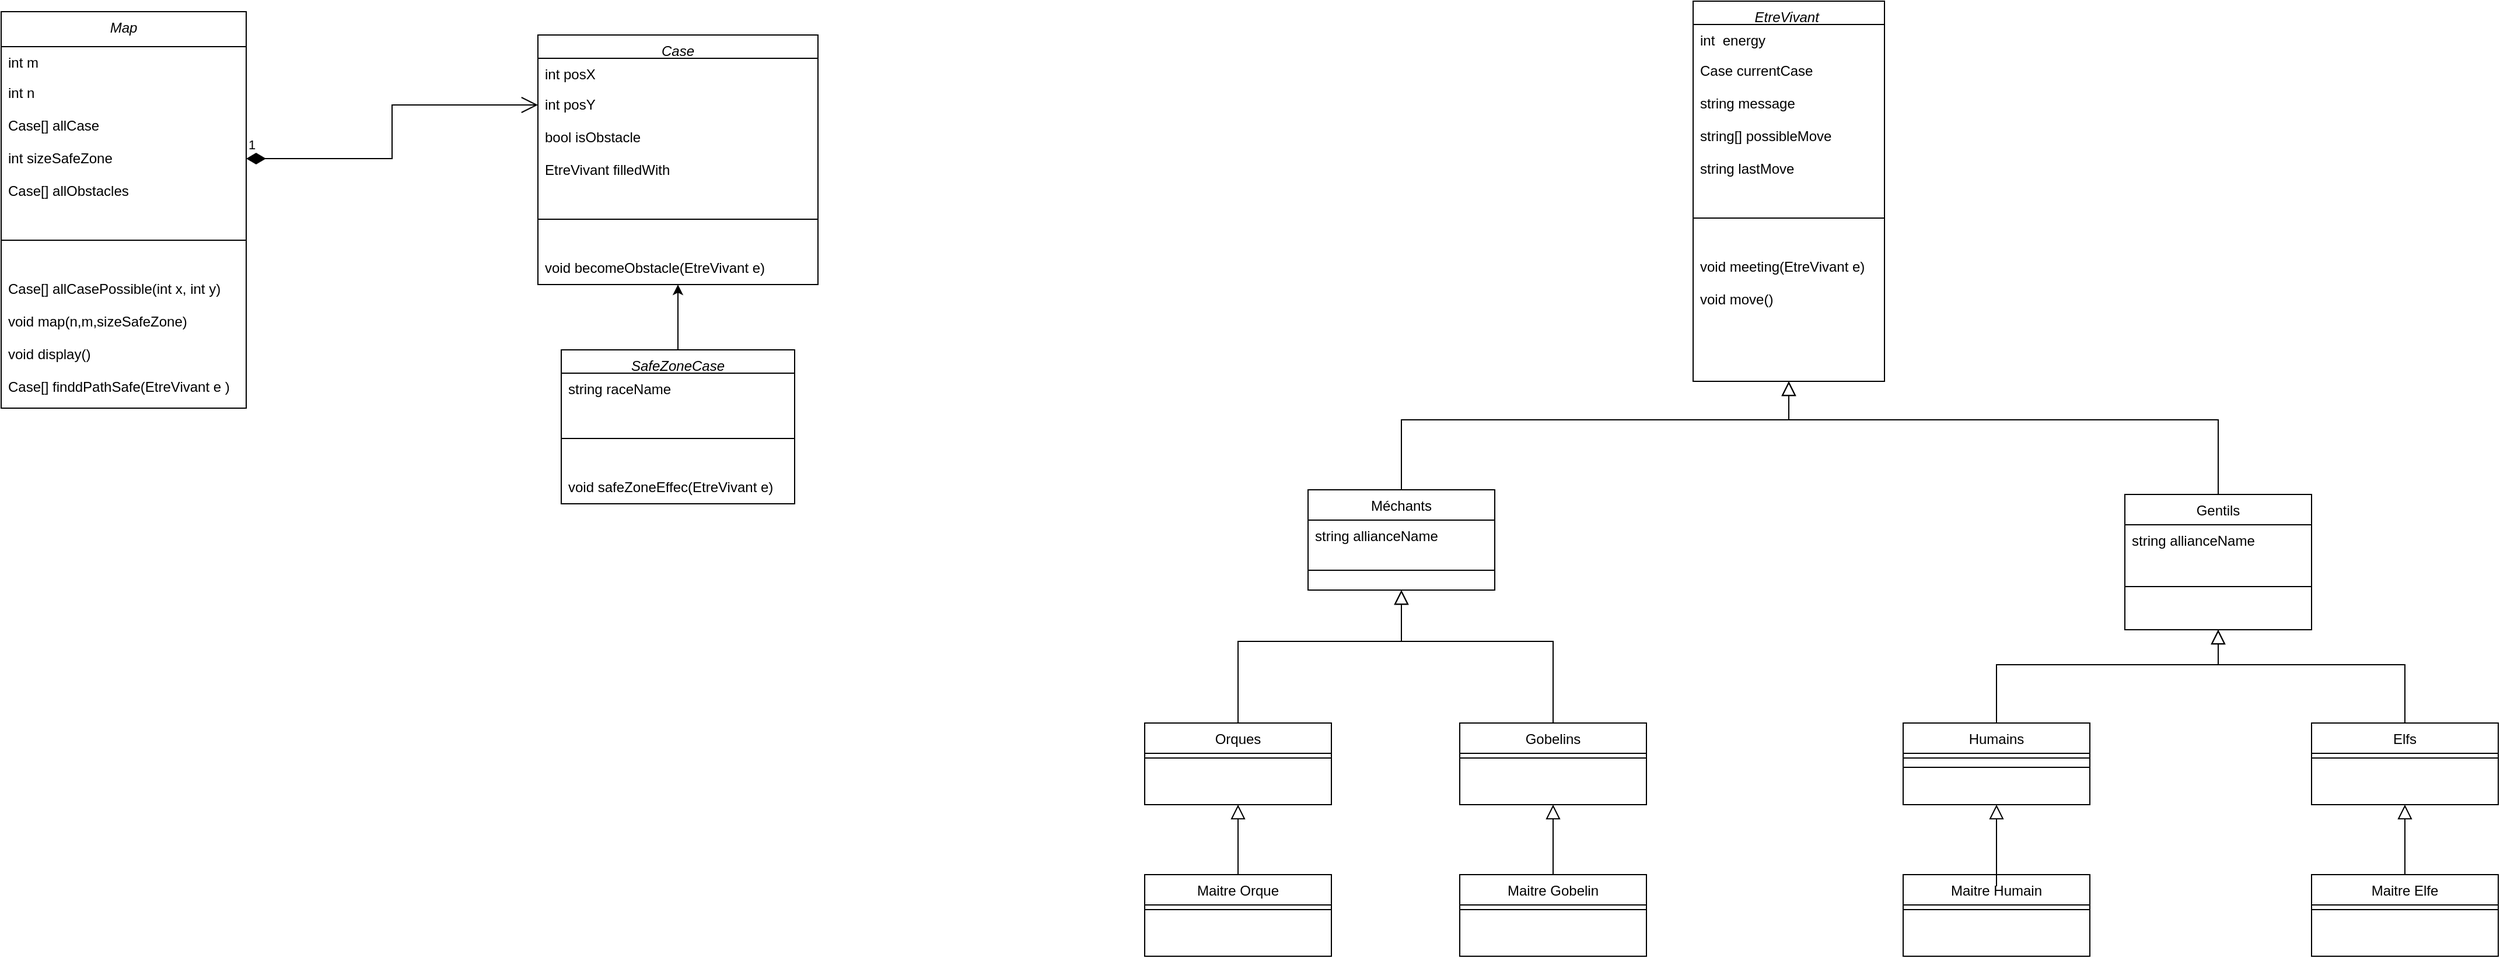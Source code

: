 <mxfile>
    <diagram id="C5RBs43oDa-KdzZeNtuy" name="Page-1">
        <mxGraphModel dx="2388" dy="1736" grid="1" gridSize="10" guides="1" tooltips="1" connect="1" arrows="1" fold="1" page="1" pageScale="1" pageWidth="827" pageHeight="1169" math="0" shadow="0">
            <root>
                <mxCell id="WIyWlLk6GJQsqaUBKTNV-0"/>
                <mxCell id="WIyWlLk6GJQsqaUBKTNV-1" parent="WIyWlLk6GJQsqaUBKTNV-0"/>
                <mxCell id="zkfFHV4jXpPFQw0GAbJ--0" value="EtreVivant " style="swimlane;fontStyle=2;align=center;verticalAlign=top;childLayout=stackLayout;horizontal=1;startSize=20;horizontalStack=0;resizeParent=1;resizeLast=0;collapsible=1;marginBottom=0;rounded=0;shadow=0;strokeWidth=1;resizeWidth=1;resizeHeight=1;" parent="WIyWlLk6GJQsqaUBKTNV-1" vertex="1">
                    <mxGeometry x="210" y="-119" width="164" height="326" as="geometry">
                        <mxRectangle x="340" y="-70" width="160" height="26" as="alternateBounds"/>
                    </mxGeometry>
                </mxCell>
                <mxCell id="zkfFHV4jXpPFQw0GAbJ--1" value="int  energy" style="text;align=left;verticalAlign=top;spacingLeft=4;spacingRight=4;overflow=hidden;rotatable=0;points=[[0,0.5],[1,0.5]];portConstraint=eastwest;" parent="zkfFHV4jXpPFQw0GAbJ--0" vertex="1">
                    <mxGeometry y="20" width="164" height="26" as="geometry"/>
                </mxCell>
                <mxCell id="zkfFHV4jXpPFQw0GAbJ--3" value="Case currentCase&#10;&#10;&#10;&#10;&#10;" style="text;align=left;verticalAlign=top;spacingLeft=4;spacingRight=4;overflow=hidden;rotatable=0;points=[[0,0.5],[1,0.5]];portConstraint=eastwest;rounded=0;shadow=0;html=0;" parent="zkfFHV4jXpPFQw0GAbJ--0" vertex="1">
                    <mxGeometry y="46" width="164" height="28" as="geometry"/>
                </mxCell>
                <mxCell id="-XSfhNlRn1c2mrNGL3xY-24" value="string message&#10;&#10;&#10;&#10;&#10;" style="text;align=left;verticalAlign=top;spacingLeft=4;spacingRight=4;overflow=hidden;rotatable=0;points=[[0,0.5],[1,0.5]];portConstraint=eastwest;rounded=0;shadow=0;html=0;" parent="zkfFHV4jXpPFQw0GAbJ--0" vertex="1">
                    <mxGeometry y="74" width="164" height="28" as="geometry"/>
                </mxCell>
                <mxCell id="-XSfhNlRn1c2mrNGL3xY-25" value="string[] possibleMove&#10;&#10;&#10;&#10;&#10;" style="text;align=left;verticalAlign=top;spacingLeft=4;spacingRight=4;overflow=hidden;rotatable=0;points=[[0,0.5],[1,0.5]];portConstraint=eastwest;rounded=0;shadow=0;html=0;" parent="zkfFHV4jXpPFQw0GAbJ--0" vertex="1">
                    <mxGeometry y="102" width="164" height="28" as="geometry"/>
                </mxCell>
                <mxCell id="QfWARSysBFBNxlCcACZ4-0" value="string lastMove&#10;&#10;&#10;&#10;&#10;" style="text;align=left;verticalAlign=top;spacingLeft=4;spacingRight=4;overflow=hidden;rotatable=0;points=[[0,0.5],[1,0.5]];portConstraint=eastwest;rounded=0;shadow=0;html=0;" parent="zkfFHV4jXpPFQw0GAbJ--0" vertex="1">
                    <mxGeometry y="130" width="164" height="28" as="geometry"/>
                </mxCell>
                <mxCell id="zkfFHV4jXpPFQw0GAbJ--4" value="" style="line;html=1;strokeWidth=1;align=left;verticalAlign=middle;spacingTop=-1;spacingLeft=3;spacingRight=3;rotatable=0;labelPosition=right;points=[];portConstraint=eastwest;" parent="zkfFHV4jXpPFQw0GAbJ--0" vertex="1">
                    <mxGeometry y="158" width="164" height="56" as="geometry"/>
                </mxCell>
                <mxCell id="J6H-9TjO6vcQAunhzQlV-61" value="void meeting(EtreVivant e)&#10;&#10;&#10;" style="text;align=left;verticalAlign=top;spacingLeft=4;spacingRight=4;overflow=hidden;rotatable=0;points=[[0,0.5],[1,0.5]];portConstraint=eastwest;rounded=0;shadow=0;html=0;" parent="zkfFHV4jXpPFQw0GAbJ--0" vertex="1">
                    <mxGeometry y="214" width="164" height="28" as="geometry"/>
                </mxCell>
                <mxCell id="J6H-9TjO6vcQAunhzQlV-60" value="void move()&#10;&#10;&#10;" style="text;align=left;verticalAlign=top;spacingLeft=4;spacingRight=4;overflow=hidden;rotatable=0;points=[[0,0.5],[1,0.5]];portConstraint=eastwest;rounded=0;shadow=0;html=0;" parent="zkfFHV4jXpPFQw0GAbJ--0" vertex="1">
                    <mxGeometry y="242" width="164" height="28" as="geometry"/>
                </mxCell>
                <mxCell id="QMJySrWJMEzBlozyUx9n-0" value="&#10;" style="text;align=left;verticalAlign=top;spacingLeft=4;spacingRight=4;overflow=hidden;rotatable=0;points=[[0,0.5],[1,0.5]];portConstraint=eastwest;rounded=0;shadow=0;html=0;" parent="zkfFHV4jXpPFQw0GAbJ--0" vertex="1">
                    <mxGeometry y="270" width="164" height="28" as="geometry"/>
                </mxCell>
                <mxCell id="zkfFHV4jXpPFQw0GAbJ--6" value="Méchants" style="swimlane;fontStyle=0;align=center;verticalAlign=top;childLayout=stackLayout;horizontal=1;startSize=26;horizontalStack=0;resizeParent=1;resizeLast=0;collapsible=1;marginBottom=0;rounded=0;shadow=0;strokeWidth=1;" parent="WIyWlLk6GJQsqaUBKTNV-1" vertex="1">
                    <mxGeometry x="-120" y="300" width="160" height="86" as="geometry">
                        <mxRectangle x="130" y="380" width="160" height="26" as="alternateBounds"/>
                    </mxGeometry>
                </mxCell>
                <mxCell id="J6H-9TjO6vcQAunhzQlV-58" value="string allianceName" style="text;align=left;verticalAlign=top;spacingLeft=4;spacingRight=4;overflow=hidden;rotatable=0;points=[[0,0.5],[1,0.5]];portConstraint=eastwest;" parent="zkfFHV4jXpPFQw0GAbJ--6" vertex="1">
                    <mxGeometry y="26" width="160" height="26" as="geometry"/>
                </mxCell>
                <mxCell id="zkfFHV4jXpPFQw0GAbJ--9" value="" style="line;html=1;strokeWidth=1;align=left;verticalAlign=middle;spacingTop=-1;spacingLeft=3;spacingRight=3;rotatable=0;labelPosition=right;points=[];portConstraint=eastwest;" parent="zkfFHV4jXpPFQw0GAbJ--6" vertex="1">
                    <mxGeometry y="52" width="160" height="34" as="geometry"/>
                </mxCell>
                <mxCell id="zkfFHV4jXpPFQw0GAbJ--12" value="" style="endArrow=block;endSize=10;endFill=0;shadow=0;strokeWidth=1;rounded=0;edgeStyle=elbowEdgeStyle;elbow=vertical;" parent="WIyWlLk6GJQsqaUBKTNV-1" source="zkfFHV4jXpPFQw0GAbJ--6" target="zkfFHV4jXpPFQw0GAbJ--0" edge="1">
                    <mxGeometry width="160" relative="1" as="geometry">
                        <mxPoint x="200" y="203" as="sourcePoint"/>
                        <mxPoint x="200" y="203" as="targetPoint"/>
                        <Array as="points">
                            <mxPoint x="160" y="240"/>
                        </Array>
                    </mxGeometry>
                </mxCell>
                <mxCell id="zkfFHV4jXpPFQw0GAbJ--13" value="Gentils" style="swimlane;fontStyle=0;align=center;verticalAlign=top;childLayout=stackLayout;horizontal=1;startSize=26;horizontalStack=0;resizeParent=1;resizeLast=0;collapsible=1;marginBottom=0;rounded=0;shadow=0;strokeWidth=1;" parent="WIyWlLk6GJQsqaUBKTNV-1" vertex="1">
                    <mxGeometry x="580" y="304" width="160" height="116" as="geometry">
                        <mxRectangle x="340" y="380" width="170" height="26" as="alternateBounds"/>
                    </mxGeometry>
                </mxCell>
                <mxCell id="J6H-9TjO6vcQAunhzQlV-57" value="string allianceName" style="text;align=left;verticalAlign=top;spacingLeft=4;spacingRight=4;overflow=hidden;rotatable=0;points=[[0,0.5],[1,0.5]];portConstraint=eastwest;" parent="zkfFHV4jXpPFQw0GAbJ--13" vertex="1">
                    <mxGeometry y="26" width="160" height="26" as="geometry"/>
                </mxCell>
                <mxCell id="zkfFHV4jXpPFQw0GAbJ--15" value="" style="line;html=1;strokeWidth=1;align=left;verticalAlign=middle;spacingTop=-1;spacingLeft=3;spacingRight=3;rotatable=0;labelPosition=right;points=[];portConstraint=eastwest;" parent="zkfFHV4jXpPFQw0GAbJ--13" vertex="1">
                    <mxGeometry y="52" width="160" height="54" as="geometry"/>
                </mxCell>
                <mxCell id="zkfFHV4jXpPFQw0GAbJ--16" value="" style="endArrow=block;endSize=10;endFill=0;shadow=0;strokeWidth=1;rounded=0;edgeStyle=elbowEdgeStyle;elbow=vertical;entryX=0.5;entryY=1;entryDx=0;entryDy=0;" parent="WIyWlLk6GJQsqaUBKTNV-1" source="zkfFHV4jXpPFQw0GAbJ--13" target="zkfFHV4jXpPFQw0GAbJ--0" edge="1">
                    <mxGeometry width="160" relative="1" as="geometry">
                        <mxPoint x="210" y="373" as="sourcePoint"/>
                        <mxPoint x="440" y="180" as="targetPoint"/>
                        <Array as="points">
                            <mxPoint x="400" y="240"/>
                            <mxPoint x="460" y="240"/>
                            <mxPoint x="540" y="220"/>
                            <mxPoint x="420" y="140"/>
                            <mxPoint x="590" y="130"/>
                        </Array>
                    </mxGeometry>
                </mxCell>
                <mxCell id="-XSfhNlRn1c2mrNGL3xY-7" value="" style="endArrow=block;endSize=10;endFill=0;shadow=0;strokeWidth=1;rounded=0;edgeStyle=elbowEdgeStyle;elbow=vertical;exitX=0.5;exitY=0;exitDx=0;exitDy=0;entryX=0.5;entryY=1;entryDx=0;entryDy=0;" parent="WIyWlLk6GJQsqaUBKTNV-1" source="-XSfhNlRn1c2mrNGL3xY-12" target="zkfFHV4jXpPFQw0GAbJ--6" edge="1">
                    <mxGeometry width="160" relative="1" as="geometry">
                        <mxPoint x="-70" y="470" as="sourcePoint"/>
                        <mxPoint x="210" y="366.99" as="targetPoint"/>
                        <Array as="points">
                            <mxPoint x="-60" y="430"/>
                        </Array>
                    </mxGeometry>
                </mxCell>
                <mxCell id="-XSfhNlRn1c2mrNGL3xY-8" value="" style="endArrow=block;endSize=10;endFill=0;shadow=0;strokeWidth=1;rounded=0;edgeStyle=elbowEdgeStyle;elbow=vertical;exitX=0.5;exitY=0;exitDx=0;exitDy=0;entryX=0.5;entryY=1;entryDx=0;entryDy=0;" parent="WIyWlLk6GJQsqaUBKTNV-1" source="-XSfhNlRn1c2mrNGL3xY-9" target="zkfFHV4jXpPFQw0GAbJ--6" edge="1">
                    <mxGeometry width="160" relative="1" as="geometry">
                        <mxPoint x="450" y="470" as="sourcePoint"/>
                        <mxPoint x="210" y="370" as="targetPoint"/>
                        <Array as="points">
                            <mxPoint x="60" y="430"/>
                            <mxPoint x="230" y="480"/>
                            <mxPoint x="290" y="520"/>
                            <mxPoint x="290" y="510"/>
                            <mxPoint x="190" y="405"/>
                        </Array>
                    </mxGeometry>
                </mxCell>
                <mxCell id="-XSfhNlRn1c2mrNGL3xY-9" value="Gobelins" style="swimlane;fontStyle=0;align=center;verticalAlign=top;childLayout=stackLayout;horizontal=1;startSize=26;horizontalStack=0;resizeParent=1;resizeLast=0;collapsible=1;marginBottom=0;rounded=0;shadow=0;strokeWidth=1;" parent="WIyWlLk6GJQsqaUBKTNV-1" vertex="1">
                    <mxGeometry x="10" y="500" width="160" height="70" as="geometry">
                        <mxRectangle x="340" y="380" width="170" height="26" as="alternateBounds"/>
                    </mxGeometry>
                </mxCell>
                <mxCell id="-XSfhNlRn1c2mrNGL3xY-11" value="" style="line;html=1;strokeWidth=1;align=left;verticalAlign=middle;spacingTop=-1;spacingLeft=3;spacingRight=3;rotatable=0;labelPosition=right;points=[];portConstraint=eastwest;" parent="-XSfhNlRn1c2mrNGL3xY-9" vertex="1">
                    <mxGeometry y="26" width="160" height="8" as="geometry"/>
                </mxCell>
                <mxCell id="-XSfhNlRn1c2mrNGL3xY-12" value="Orques" style="swimlane;fontStyle=0;align=center;verticalAlign=top;childLayout=stackLayout;horizontal=1;startSize=26;horizontalStack=0;resizeParent=1;resizeLast=0;collapsible=1;marginBottom=0;rounded=0;shadow=0;strokeWidth=1;" parent="WIyWlLk6GJQsqaUBKTNV-1" vertex="1">
                    <mxGeometry x="-260" y="500" width="160" height="70" as="geometry">
                        <mxRectangle x="340" y="380" width="170" height="26" as="alternateBounds"/>
                    </mxGeometry>
                </mxCell>
                <mxCell id="-XSfhNlRn1c2mrNGL3xY-14" value="" style="line;html=1;strokeWidth=1;align=left;verticalAlign=middle;spacingTop=-1;spacingLeft=3;spacingRight=3;rotatable=0;labelPosition=right;points=[];portConstraint=eastwest;" parent="-XSfhNlRn1c2mrNGL3xY-12" vertex="1">
                    <mxGeometry y="26" width="160" height="8" as="geometry"/>
                </mxCell>
                <mxCell id="-XSfhNlRn1c2mrNGL3xY-15" value="" style="endArrow=block;endSize=10;endFill=0;shadow=0;strokeWidth=1;rounded=0;edgeStyle=elbowEdgeStyle;elbow=vertical;exitX=0.5;exitY=0;exitDx=0;exitDy=0;entryX=0.5;entryY=1;entryDx=0;entryDy=0;" parent="WIyWlLk6GJQsqaUBKTNV-1" source="-XSfhNlRn1c2mrNGL3xY-20" target="zkfFHV4jXpPFQw0GAbJ--13" edge="1">
                    <mxGeometry width="160" relative="1" as="geometry">
                        <mxPoint x="400" y="472" as="sourcePoint"/>
                        <mxPoint x="550" y="370" as="targetPoint"/>
                        <Array as="points">
                            <mxPoint x="630" y="450"/>
                            <mxPoint x="590" y="390"/>
                            <mxPoint x="570" y="390"/>
                        </Array>
                    </mxGeometry>
                </mxCell>
                <mxCell id="-XSfhNlRn1c2mrNGL3xY-16" value="" style="endArrow=block;endSize=10;endFill=0;shadow=0;strokeWidth=1;rounded=0;edgeStyle=elbowEdgeStyle;elbow=vertical;exitX=0.5;exitY=0;exitDx=0;exitDy=0;entryX=0.5;entryY=1;entryDx=0;entryDy=0;" parent="WIyWlLk6GJQsqaUBKTNV-1" source="-XSfhNlRn1c2mrNGL3xY-17" target="zkfFHV4jXpPFQw0GAbJ--13" edge="1">
                    <mxGeometry width="160" relative="1" as="geometry">
                        <mxPoint x="920" y="472" as="sourcePoint"/>
                        <mxPoint x="660" y="340" as="targetPoint"/>
                        <Array as="points">
                            <mxPoint x="690" y="450"/>
                            <mxPoint x="690" y="420"/>
                            <mxPoint x="710" y="450"/>
                            <mxPoint x="760" y="390"/>
                            <mxPoint x="670" y="406"/>
                            <mxPoint x="660" y="406"/>
                            <mxPoint x="660" y="350"/>
                        </Array>
                    </mxGeometry>
                </mxCell>
                <mxCell id="-XSfhNlRn1c2mrNGL3xY-17" value="Elfs" style="swimlane;fontStyle=0;align=center;verticalAlign=top;childLayout=stackLayout;horizontal=1;startSize=26;horizontalStack=0;resizeParent=1;resizeLast=0;collapsible=1;marginBottom=0;rounded=0;shadow=0;strokeWidth=1;" parent="WIyWlLk6GJQsqaUBKTNV-1" vertex="1">
                    <mxGeometry x="740" y="500" width="160" height="70" as="geometry">
                        <mxRectangle x="340" y="380" width="170" height="26" as="alternateBounds"/>
                    </mxGeometry>
                </mxCell>
                <mxCell id="-XSfhNlRn1c2mrNGL3xY-19" value="" style="line;html=1;strokeWidth=1;align=left;verticalAlign=middle;spacingTop=-1;spacingLeft=3;spacingRight=3;rotatable=0;labelPosition=right;points=[];portConstraint=eastwest;" parent="-XSfhNlRn1c2mrNGL3xY-17" vertex="1">
                    <mxGeometry y="26" width="160" height="8" as="geometry"/>
                </mxCell>
                <mxCell id="-XSfhNlRn1c2mrNGL3xY-20" value="Humains" style="swimlane;fontStyle=0;align=center;verticalAlign=top;childLayout=stackLayout;horizontal=1;startSize=26;horizontalStack=0;resizeParent=1;resizeLast=0;collapsible=1;marginBottom=0;rounded=0;shadow=0;strokeWidth=1;" parent="WIyWlLk6GJQsqaUBKTNV-1" vertex="1">
                    <mxGeometry x="390" y="500" width="160" height="70" as="geometry">
                        <mxRectangle x="340" y="380" width="170" height="26" as="alternateBounds"/>
                    </mxGeometry>
                </mxCell>
                <mxCell id="-XSfhNlRn1c2mrNGL3xY-22" value="" style="line;html=1;strokeWidth=1;align=left;verticalAlign=middle;spacingTop=-1;spacingLeft=3;spacingRight=3;rotatable=0;labelPosition=right;points=[];portConstraint=eastwest;" parent="-XSfhNlRn1c2mrNGL3xY-20" vertex="1">
                    <mxGeometry y="26" width="160" height="8" as="geometry"/>
                </mxCell>
                <mxCell id="QfWARSysBFBNxlCcACZ4-5" value="" style="line;html=1;strokeWidth=1;align=left;verticalAlign=middle;spacingTop=-1;spacingLeft=3;spacingRight=3;rotatable=0;labelPosition=right;points=[];portConstraint=eastwest;" parent="-XSfhNlRn1c2mrNGL3xY-20" vertex="1">
                    <mxGeometry y="34" width="160" height="8" as="geometry"/>
                </mxCell>
                <mxCell id="-XSfhNlRn1c2mrNGL3xY-26" value="Maitre Gobelin" style="swimlane;fontStyle=0;align=center;verticalAlign=top;childLayout=stackLayout;horizontal=1;startSize=26;horizontalStack=0;resizeParent=1;resizeLast=0;collapsible=1;marginBottom=0;rounded=0;shadow=0;strokeWidth=1;" parent="WIyWlLk6GJQsqaUBKTNV-1" vertex="1">
                    <mxGeometry x="10" y="630" width="160" height="70" as="geometry">
                        <mxRectangle x="340" y="380" width="170" height="26" as="alternateBounds"/>
                    </mxGeometry>
                </mxCell>
                <mxCell id="-XSfhNlRn1c2mrNGL3xY-28" value="" style="line;html=1;strokeWidth=1;align=left;verticalAlign=middle;spacingTop=-1;spacingLeft=3;spacingRight=3;rotatable=0;labelPosition=right;points=[];portConstraint=eastwest;" parent="-XSfhNlRn1c2mrNGL3xY-26" vertex="1">
                    <mxGeometry y="26" width="160" height="8" as="geometry"/>
                </mxCell>
                <mxCell id="-XSfhNlRn1c2mrNGL3xY-29" value="Maitre Orque" style="swimlane;fontStyle=0;align=center;verticalAlign=top;childLayout=stackLayout;horizontal=1;startSize=26;horizontalStack=0;resizeParent=1;resizeLast=0;collapsible=1;marginBottom=0;rounded=0;shadow=0;strokeWidth=1;" parent="WIyWlLk6GJQsqaUBKTNV-1" vertex="1">
                    <mxGeometry x="-260" y="630" width="160" height="70" as="geometry">
                        <mxRectangle x="340" y="380" width="170" height="26" as="alternateBounds"/>
                    </mxGeometry>
                </mxCell>
                <mxCell id="-XSfhNlRn1c2mrNGL3xY-31" value="" style="line;html=1;strokeWidth=1;align=left;verticalAlign=middle;spacingTop=-1;spacingLeft=3;spacingRight=3;rotatable=0;labelPosition=right;points=[];portConstraint=eastwest;" parent="-XSfhNlRn1c2mrNGL3xY-29" vertex="1">
                    <mxGeometry y="26" width="160" height="8" as="geometry"/>
                </mxCell>
                <mxCell id="-XSfhNlRn1c2mrNGL3xY-32" value="Maitre Humain" style="swimlane;fontStyle=0;align=center;verticalAlign=top;childLayout=stackLayout;horizontal=1;startSize=26;horizontalStack=0;resizeParent=1;resizeLast=0;collapsible=1;marginBottom=0;rounded=0;shadow=0;strokeWidth=1;" parent="WIyWlLk6GJQsqaUBKTNV-1" vertex="1">
                    <mxGeometry x="390" y="630" width="160" height="70" as="geometry">
                        <mxRectangle x="340" y="380" width="170" height="26" as="alternateBounds"/>
                    </mxGeometry>
                </mxCell>
                <mxCell id="-XSfhNlRn1c2mrNGL3xY-34" value="" style="line;html=1;strokeWidth=1;align=left;verticalAlign=middle;spacingTop=-1;spacingLeft=3;spacingRight=3;rotatable=0;labelPosition=right;points=[];portConstraint=eastwest;" parent="-XSfhNlRn1c2mrNGL3xY-32" vertex="1">
                    <mxGeometry y="26" width="160" height="8" as="geometry"/>
                </mxCell>
                <mxCell id="-XSfhNlRn1c2mrNGL3xY-35" value="Maitre Elfe" style="swimlane;fontStyle=0;align=center;verticalAlign=top;childLayout=stackLayout;horizontal=1;startSize=26;horizontalStack=0;resizeParent=1;resizeLast=0;collapsible=1;marginBottom=0;rounded=0;shadow=0;strokeWidth=1;" parent="WIyWlLk6GJQsqaUBKTNV-1" vertex="1">
                    <mxGeometry x="740" y="630" width="160" height="70" as="geometry">
                        <mxRectangle x="340" y="380" width="170" height="26" as="alternateBounds"/>
                    </mxGeometry>
                </mxCell>
                <mxCell id="-XSfhNlRn1c2mrNGL3xY-37" value="" style="line;html=1;strokeWidth=1;align=left;verticalAlign=middle;spacingTop=-1;spacingLeft=3;spacingRight=3;rotatable=0;labelPosition=right;points=[];portConstraint=eastwest;" parent="-XSfhNlRn1c2mrNGL3xY-35" vertex="1">
                    <mxGeometry y="26" width="160" height="8" as="geometry"/>
                </mxCell>
                <mxCell id="QfWARSysBFBNxlCcACZ4-1" value="" style="endArrow=block;endSize=10;endFill=0;shadow=0;strokeWidth=1;rounded=0;edgeStyle=elbowEdgeStyle;elbow=vertical;exitX=0.5;exitY=0;exitDx=0;exitDy=0;entryX=0.5;entryY=1;entryDx=0;entryDy=0;" parent="WIyWlLk6GJQsqaUBKTNV-1" source="-XSfhNlRn1c2mrNGL3xY-32" target="-XSfhNlRn1c2mrNGL3xY-20" edge="1">
                    <mxGeometry width="160" relative="1" as="geometry">
                        <mxPoint x="460" y="680" as="sourcePoint"/>
                        <mxPoint x="460" y="610" as="targetPoint"/>
                        <Array as="points">
                            <mxPoint x="470" y="640"/>
                            <mxPoint x="580" y="530"/>
                            <mxPoint x="560" y="530"/>
                        </Array>
                    </mxGeometry>
                </mxCell>
                <mxCell id="QfWARSysBFBNxlCcACZ4-2" value="" style="endArrow=block;endSize=10;endFill=0;shadow=0;strokeWidth=1;rounded=0;edgeStyle=elbowEdgeStyle;elbow=vertical;exitX=0.5;exitY=0;exitDx=0;exitDy=0;entryX=0.5;entryY=1;entryDx=0;entryDy=0;" parent="WIyWlLk6GJQsqaUBKTNV-1" source="-XSfhNlRn1c2mrNGL3xY-35" target="-XSfhNlRn1c2mrNGL3xY-17" edge="1">
                    <mxGeometry width="160" relative="1" as="geometry">
                        <mxPoint x="820" y="630" as="sourcePoint"/>
                        <mxPoint x="840" y="590" as="targetPoint"/>
                        <Array as="points">
                            <mxPoint x="880" y="610"/>
                            <mxPoint x="879.5" y="530"/>
                            <mxPoint x="859.5" y="530"/>
                        </Array>
                    </mxGeometry>
                </mxCell>
                <mxCell id="QfWARSysBFBNxlCcACZ4-3" value="" style="endArrow=block;endSize=10;endFill=0;shadow=0;strokeWidth=1;rounded=0;edgeStyle=elbowEdgeStyle;elbow=vertical;exitX=0.5;exitY=0;exitDx=0;exitDy=0;entryX=0.5;entryY=1;entryDx=0;entryDy=0;" parent="WIyWlLk6GJQsqaUBKTNV-1" source="-XSfhNlRn1c2mrNGL3xY-26" target="-XSfhNlRn1c2mrNGL3xY-9" edge="1">
                    <mxGeometry width="160" relative="1" as="geometry">
                        <mxPoint x="89.5" y="640" as="sourcePoint"/>
                        <mxPoint x="90" y="570" as="targetPoint"/>
                        <Array as="points">
                            <mxPoint x="89.5" y="600"/>
                            <mxPoint x="199.5" y="490"/>
                            <mxPoint x="179.5" y="490"/>
                        </Array>
                    </mxGeometry>
                </mxCell>
                <mxCell id="QfWARSysBFBNxlCcACZ4-4" value="" style="endArrow=block;endSize=10;endFill=0;shadow=0;strokeWidth=1;rounded=0;edgeStyle=elbowEdgeStyle;elbow=vertical;exitX=0.5;exitY=0;exitDx=0;exitDy=0;entryX=0.5;entryY=1;entryDx=0;entryDy=0;" parent="WIyWlLk6GJQsqaUBKTNV-1" source="-XSfhNlRn1c2mrNGL3xY-29" target="-XSfhNlRn1c2mrNGL3xY-12" edge="1">
                    <mxGeometry width="160" relative="1" as="geometry">
                        <mxPoint x="-180.5" y="655" as="sourcePoint"/>
                        <mxPoint x="-180.5" y="585" as="targetPoint"/>
                        <Array as="points">
                            <mxPoint x="-180.5" y="615"/>
                            <mxPoint x="-70.5" y="505"/>
                            <mxPoint x="-90.5" y="505"/>
                        </Array>
                    </mxGeometry>
                </mxCell>
                <mxCell id="J6H-9TjO6vcQAunhzQlV-19" value="Map" style="swimlane;fontStyle=2;align=center;verticalAlign=top;childLayout=stackLayout;horizontal=1;startSize=30;horizontalStack=0;resizeParent=1;resizeLast=0;collapsible=1;marginBottom=0;rounded=0;shadow=0;strokeWidth=1;resizeWidth=1;resizeHeight=1;" parent="WIyWlLk6GJQsqaUBKTNV-1" vertex="1">
                    <mxGeometry x="-1240" y="-110" width="210" height="340" as="geometry">
                        <mxRectangle x="340" y="-70" width="160" height="26" as="alternateBounds"/>
                    </mxGeometry>
                </mxCell>
                <mxCell id="J6H-9TjO6vcQAunhzQlV-20" value="int m" style="text;align=left;verticalAlign=top;spacingLeft=4;spacingRight=4;overflow=hidden;rotatable=0;points=[[0,0.5],[1,0.5]];portConstraint=eastwest;" parent="J6H-9TjO6vcQAunhzQlV-19" vertex="1">
                    <mxGeometry y="30" width="210" height="26" as="geometry"/>
                </mxCell>
                <mxCell id="J6H-9TjO6vcQAunhzQlV-22" value="int n&#10;&#10;&#10;&#10;&#10;&#10;" style="text;align=left;verticalAlign=top;spacingLeft=4;spacingRight=4;overflow=hidden;rotatable=0;points=[[0,0.5],[1,0.5]];portConstraint=eastwest;rounded=0;shadow=0;html=0;" parent="J6H-9TjO6vcQAunhzQlV-19" vertex="1">
                    <mxGeometry y="56" width="210" height="28" as="geometry"/>
                </mxCell>
                <mxCell id="J6H-9TjO6vcQAunhzQlV-36" value="Case[] allCase&#10;&#10;int sizeSafeZone" style="text;align=left;verticalAlign=top;spacingLeft=4;spacingRight=4;overflow=hidden;rotatable=0;points=[[0,0.5],[1,0.5]];portConstraint=eastwest;rounded=0;shadow=0;html=0;" parent="J6H-9TjO6vcQAunhzQlV-19" vertex="1">
                    <mxGeometry y="84" width="210" height="28" as="geometry"/>
                </mxCell>
                <mxCell id="J6H-9TjO6vcQAunhzQlV-40" value="int sizeSafeZone&#10;&#10;" style="text;align=left;verticalAlign=top;spacingLeft=4;spacingRight=4;overflow=hidden;rotatable=0;points=[[0,0.5],[1,0.5]];portConstraint=eastwest;rounded=0;shadow=0;html=0;" parent="J6H-9TjO6vcQAunhzQlV-19" vertex="1">
                    <mxGeometry y="112" width="210" height="28" as="geometry"/>
                </mxCell>
                <mxCell id="J6H-9TjO6vcQAunhzQlV-42" value="Case[] allObstacles&#10;" style="text;align=left;verticalAlign=top;spacingLeft=4;spacingRight=4;overflow=hidden;rotatable=0;points=[[0,0.5],[1,0.5]];portConstraint=eastwest;rounded=0;shadow=0;html=0;" parent="J6H-9TjO6vcQAunhzQlV-19" vertex="1">
                    <mxGeometry y="140" width="210" height="28" as="geometry"/>
                </mxCell>
                <mxCell id="J6H-9TjO6vcQAunhzQlV-26" value="" style="line;html=1;strokeWidth=1;align=left;verticalAlign=middle;spacingTop=-1;spacingLeft=3;spacingRight=3;rotatable=0;labelPosition=right;points=[];portConstraint=eastwest;" parent="J6H-9TjO6vcQAunhzQlV-19" vertex="1">
                    <mxGeometry y="168" width="210" height="56" as="geometry"/>
                </mxCell>
                <mxCell id="J6H-9TjO6vcQAunhzQlV-27" value="Case[] allCasePossible(int x, int y)" style="text;align=left;verticalAlign=top;spacingLeft=4;spacingRight=4;overflow=hidden;rotatable=0;points=[[0,0.5],[1,0.5]];portConstraint=eastwest;rounded=0;shadow=0;html=0;" parent="J6H-9TjO6vcQAunhzQlV-19" vertex="1">
                    <mxGeometry y="224" width="210" height="28" as="geometry"/>
                </mxCell>
                <mxCell id="J6H-9TjO6vcQAunhzQlV-37" value="void map(n,m,sizeSafeZone)" style="text;align=left;verticalAlign=top;spacingLeft=4;spacingRight=4;overflow=hidden;rotatable=0;points=[[0,0.5],[1,0.5]];portConstraint=eastwest;rounded=0;shadow=0;html=0;" parent="J6H-9TjO6vcQAunhzQlV-19" vertex="1">
                    <mxGeometry y="252" width="210" height="28" as="geometry"/>
                </mxCell>
                <mxCell id="J6H-9TjO6vcQAunhzQlV-38" value="void display()" style="text;align=left;verticalAlign=top;spacingLeft=4;spacingRight=4;overflow=hidden;rotatable=0;points=[[0,0.5],[1,0.5]];portConstraint=eastwest;rounded=0;shadow=0;html=0;" parent="J6H-9TjO6vcQAunhzQlV-19" vertex="1">
                    <mxGeometry y="280" width="210" height="28" as="geometry"/>
                </mxCell>
                <mxCell id="J6H-9TjO6vcQAunhzQlV-41" value="Case[] finddPathSafe(EtreVivant e )" style="text;align=left;verticalAlign=top;spacingLeft=4;spacingRight=4;overflow=hidden;rotatable=0;points=[[0,0.5],[1,0.5]];portConstraint=eastwest;rounded=0;shadow=0;html=0;" parent="J6H-9TjO6vcQAunhzQlV-19" vertex="1">
                    <mxGeometry y="308" width="210" height="28" as="geometry"/>
                </mxCell>
                <mxCell id="J6H-9TjO6vcQAunhzQlV-28" value="Case" style="swimlane;fontStyle=2;align=center;verticalAlign=top;childLayout=stackLayout;horizontal=1;startSize=20;horizontalStack=0;resizeParent=1;resizeLast=0;collapsible=1;marginBottom=0;rounded=0;shadow=0;strokeWidth=1;resizeWidth=1;resizeHeight=1;" parent="WIyWlLk6GJQsqaUBKTNV-1" vertex="1">
                    <mxGeometry x="-780" y="-90" width="240" height="214" as="geometry">
                        <mxRectangle x="340" y="-70" width="160" height="26" as="alternateBounds"/>
                    </mxGeometry>
                </mxCell>
                <mxCell id="J6H-9TjO6vcQAunhzQlV-29" value="int posX" style="text;align=left;verticalAlign=top;spacingLeft=4;spacingRight=4;overflow=hidden;rotatable=0;points=[[0,0.5],[1,0.5]];portConstraint=eastwest;" parent="J6H-9TjO6vcQAunhzQlV-28" vertex="1">
                    <mxGeometry y="20" width="240" height="26" as="geometry"/>
                </mxCell>
                <mxCell id="J6H-9TjO6vcQAunhzQlV-30" value="int posY&#10;&#10;&#10;&#10;&#10;&#10;" style="text;align=left;verticalAlign=top;spacingLeft=4;spacingRight=4;overflow=hidden;rotatable=0;points=[[0,0.5],[1,0.5]];portConstraint=eastwest;rounded=0;shadow=0;html=0;" parent="J6H-9TjO6vcQAunhzQlV-28" vertex="1">
                    <mxGeometry y="46" width="240" height="28" as="geometry"/>
                </mxCell>
                <mxCell id="J6H-9TjO6vcQAunhzQlV-53" value="bool isObstacle&#10;&#10;&#10;&#10;&#10;&#10;" style="text;align=left;verticalAlign=top;spacingLeft=4;spacingRight=4;overflow=hidden;rotatable=0;points=[[0,0.5],[1,0.5]];portConstraint=eastwest;rounded=0;shadow=0;html=0;" parent="J6H-9TjO6vcQAunhzQlV-28" vertex="1">
                    <mxGeometry y="74" width="240" height="28" as="geometry"/>
                </mxCell>
                <mxCell id="J6H-9TjO6vcQAunhzQlV-56" value="EtreVivant filledWith&#10;&#10;&#10;&#10;&#10;&#10;" style="text;align=left;verticalAlign=top;spacingLeft=4;spacingRight=4;overflow=hidden;rotatable=0;points=[[0,0.5],[1,0.5]];portConstraint=eastwest;rounded=0;shadow=0;html=0;" parent="J6H-9TjO6vcQAunhzQlV-28" vertex="1">
                    <mxGeometry y="102" width="240" height="28" as="geometry"/>
                </mxCell>
                <mxCell id="J6H-9TjO6vcQAunhzQlV-34" value="" style="line;html=1;strokeWidth=1;align=left;verticalAlign=middle;spacingTop=-1;spacingLeft=3;spacingRight=3;rotatable=0;labelPosition=right;points=[];portConstraint=eastwest;" parent="J6H-9TjO6vcQAunhzQlV-28" vertex="1">
                    <mxGeometry y="130" width="240" height="56" as="geometry"/>
                </mxCell>
                <mxCell id="QMJySrWJMEzBlozyUx9n-3" value="void becomeObstacle(EtreVivant e)&#10;&#10;&#10;" style="text;align=left;verticalAlign=top;spacingLeft=4;spacingRight=4;overflow=hidden;rotatable=0;points=[[0,0.5],[1,0.5]];portConstraint=eastwest;rounded=0;shadow=0;html=0;" parent="J6H-9TjO6vcQAunhzQlV-28" vertex="1">
                    <mxGeometry y="186" width="240" height="28" as="geometry"/>
                </mxCell>
                <mxCell id="J6H-9TjO6vcQAunhzQlV-52" style="edgeStyle=orthogonalEdgeStyle;rounded=0;orthogonalLoop=1;jettySize=auto;html=1;entryX=0.5;entryY=1;entryDx=0;entryDy=0;" parent="WIyWlLk6GJQsqaUBKTNV-1" source="J6H-9TjO6vcQAunhzQlV-47" target="J6H-9TjO6vcQAunhzQlV-28" edge="1">
                    <mxGeometry relative="1" as="geometry"/>
                </mxCell>
                <mxCell id="J6H-9TjO6vcQAunhzQlV-47" value="SafeZoneCase" style="swimlane;fontStyle=2;align=center;verticalAlign=top;childLayout=stackLayout;horizontal=1;startSize=20;horizontalStack=0;resizeParent=1;resizeLast=0;collapsible=1;marginBottom=0;rounded=0;shadow=0;strokeWidth=1;resizeWidth=1;resizeHeight=1;" parent="WIyWlLk6GJQsqaUBKTNV-1" vertex="1">
                    <mxGeometry x="-760" y="180" width="200" height="132" as="geometry">
                        <mxRectangle x="340" y="-70" width="160" height="26" as="alternateBounds"/>
                    </mxGeometry>
                </mxCell>
                <mxCell id="QMJySrWJMEzBlozyUx9n-4" value="string raceName&#10;&#10;&#10;&#10;&#10;&#10;" style="text;align=left;verticalAlign=top;spacingLeft=4;spacingRight=4;overflow=hidden;rotatable=0;points=[[0,0.5],[1,0.5]];portConstraint=eastwest;rounded=0;shadow=0;html=0;" parent="J6H-9TjO6vcQAunhzQlV-47" vertex="1">
                    <mxGeometry y="20" width="200" height="28" as="geometry"/>
                </mxCell>
                <mxCell id="J6H-9TjO6vcQAunhzQlV-50" value="" style="line;html=1;strokeWidth=1;align=left;verticalAlign=middle;spacingTop=-1;spacingLeft=3;spacingRight=3;rotatable=0;labelPosition=right;points=[];portConstraint=eastwest;" parent="J6H-9TjO6vcQAunhzQlV-47" vertex="1">
                    <mxGeometry y="48" width="200" height="56" as="geometry"/>
                </mxCell>
                <mxCell id="J6H-9TjO6vcQAunhzQlV-63" value="void safeZoneEffec(EtreVivant e)&#10;&#10;&#10;&#10;&#10;" style="text;align=left;verticalAlign=top;spacingLeft=4;spacingRight=4;overflow=hidden;rotatable=0;points=[[0,0.5],[1,0.5]];portConstraint=eastwest;rounded=0;shadow=0;html=0;" parent="J6H-9TjO6vcQAunhzQlV-47" vertex="1">
                    <mxGeometry y="104" width="200" height="28" as="geometry"/>
                </mxCell>
                <mxCell id="J6H-9TjO6vcQAunhzQlV-55" value="1" style="endArrow=open;html=1;endSize=12;startArrow=diamondThin;startSize=14;startFill=1;edgeStyle=orthogonalEdgeStyle;align=left;verticalAlign=bottom;rounded=0;entryX=0;entryY=0.5;entryDx=0;entryDy=0;exitX=1;exitY=0.5;exitDx=0;exitDy=0;" parent="WIyWlLk6GJQsqaUBKTNV-1" source="J6H-9TjO6vcQAunhzQlV-40" target="J6H-9TjO6vcQAunhzQlV-30" edge="1">
                    <mxGeometry x="-1" y="3" relative="1" as="geometry">
                        <mxPoint x="-950" y="-70" as="sourcePoint"/>
                        <mxPoint x="-790" y="-70" as="targetPoint"/>
                    </mxGeometry>
                </mxCell>
            </root>
        </mxGraphModel>
    </diagram>
</mxfile>
